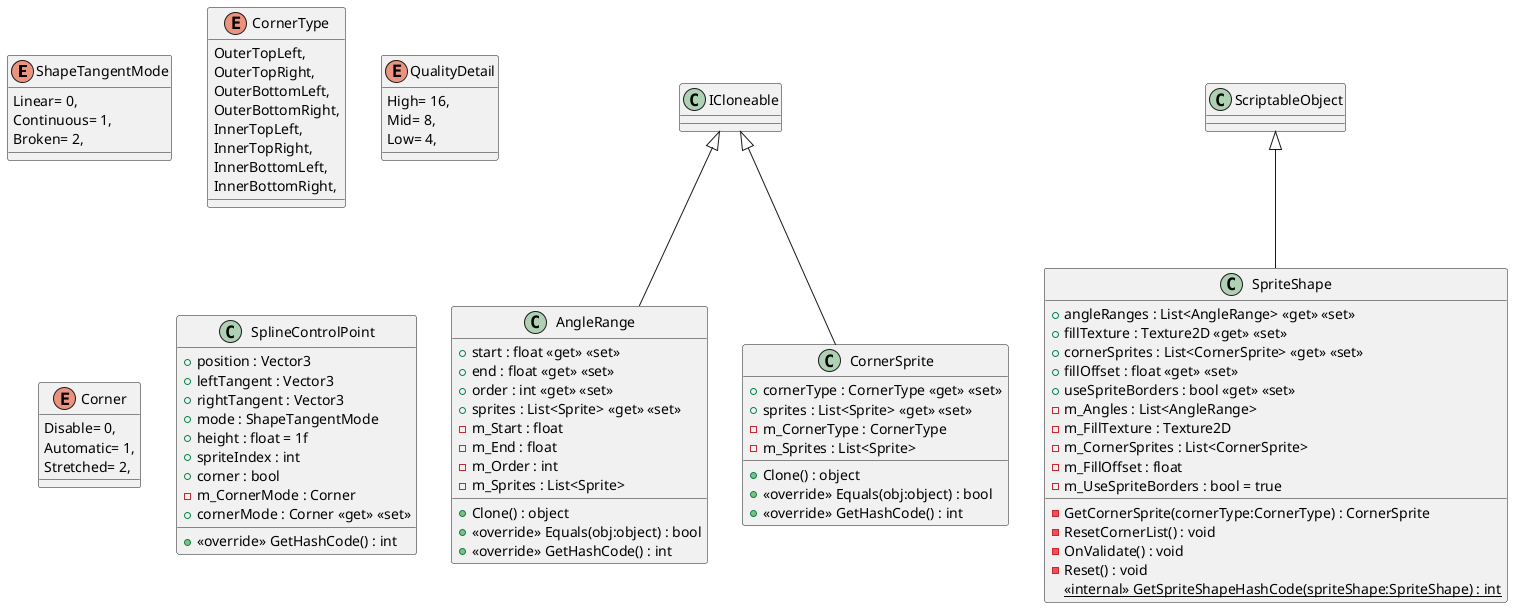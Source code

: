 @startuml
enum ShapeTangentMode {
    Linear= 0,
    Continuous= 1,
    Broken= 2,
}
enum CornerType {
    OuterTopLeft,
    OuterTopRight,
    OuterBottomLeft,
    OuterBottomRight,
    InnerTopLeft,
    InnerTopRight,
    InnerBottomLeft,
    InnerBottomRight,
}
enum QualityDetail {
    High= 16,
    Mid= 8,
    Low= 4,
}
enum Corner {
    Disable= 0,
    Automatic= 1,
    Stretched= 2,
}
class SplineControlPoint {
    + position : Vector3
    + leftTangent : Vector3
    + rightTangent : Vector3
    + mode : ShapeTangentMode
    + height : float = 1f
    + spriteIndex : int
    + corner : bool
    - m_CornerMode : Corner
    + cornerMode : Corner <<get>> <<set>>
    + <<override>> GetHashCode() : int
}
class AngleRange {
    + start : float <<get>> <<set>>
    + end : float <<get>> <<set>>
    + order : int <<get>> <<set>>
    + sprites : List<Sprite> <<get>> <<set>>
    - m_Start : float
    - m_End : float
    - m_Order : int
    - m_Sprites : List<Sprite>
    + Clone() : object
    + <<override>> Equals(obj:object) : bool
    + <<override>> GetHashCode() : int
}
class CornerSprite {
    + cornerType : CornerType <<get>> <<set>>
    + sprites : List<Sprite> <<get>> <<set>>
    - m_CornerType : CornerType
    - m_Sprites : List<Sprite>
    + Clone() : object
    + <<override>> Equals(obj:object) : bool
    + <<override>> GetHashCode() : int
}
class SpriteShape {
    + angleRanges : List<AngleRange> <<get>> <<set>>
    + fillTexture : Texture2D <<get>> <<set>>
    + cornerSprites : List<CornerSprite> <<get>> <<set>>
    + fillOffset : float <<get>> <<set>>
    + useSpriteBorders : bool <<get>> <<set>>
    - m_Angles : List<AngleRange>
    - m_FillTexture : Texture2D
    - m_CornerSprites : List<CornerSprite>
    - m_FillOffset : float
    - m_UseSpriteBorders : bool = true
    - GetCornerSprite(cornerType:CornerType) : CornerSprite
    - ResetCornerList() : void
    - OnValidate() : void
    - Reset() : void
    <<internal>> {static} GetSpriteShapeHashCode(spriteShape:SpriteShape) : int
}
ICloneable <|-- AngleRange
ICloneable <|-- CornerSprite
ScriptableObject <|-- SpriteShape
@enduml
